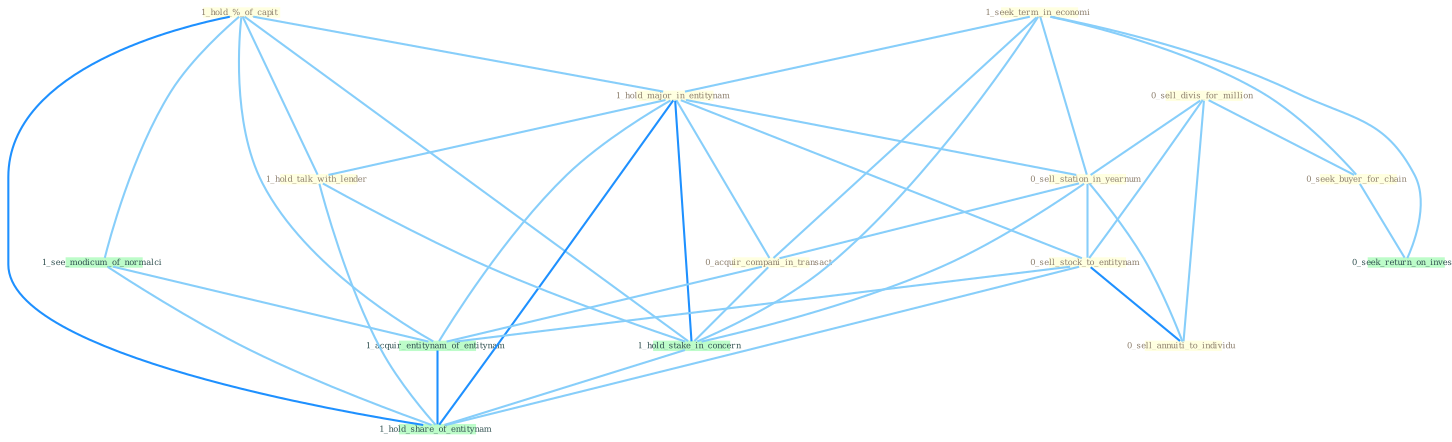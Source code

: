Graph G{ 
    node
    [shape=polygon,style=filled,width=.5,height=.06,color="#BDFCC9",fixedsize=true,fontsize=4,
    fontcolor="#2f4f4f"];
    {node
    [color="#ffffe0", fontcolor="#8b7d6b"] "1_seek_term_in_economi " "1_hold_%_of_capit " "1_hold_major_in_entitynam " "0_sell_divis_for_million " "1_hold_talk_with_lender " "0_sell_station_in_yearnum " "0_seek_buyer_for_chain " "0_acquir_compani_in_transact " "0_sell_stock_to_entitynam " "0_sell_annuiti_to_individu "}
{node [color="#fff0f5", fontcolor="#b22222"]}
edge [color="#B0E2FF"];

	"1_seek_term_in_economi " -- "1_hold_major_in_entitynam " [w="1", color="#87cefa" ];
	"1_seek_term_in_economi " -- "0_sell_station_in_yearnum " [w="1", color="#87cefa" ];
	"1_seek_term_in_economi " -- "0_seek_buyer_for_chain " [w="1", color="#87cefa" ];
	"1_seek_term_in_economi " -- "0_acquir_compani_in_transact " [w="1", color="#87cefa" ];
	"1_seek_term_in_economi " -- "1_hold_stake_in_concern " [w="1", color="#87cefa" ];
	"1_seek_term_in_economi " -- "0_seek_return_on_invest " [w="1", color="#87cefa" ];
	"1_hold_%_of_capit " -- "1_hold_major_in_entitynam " [w="1", color="#87cefa" ];
	"1_hold_%_of_capit " -- "1_hold_talk_with_lender " [w="1", color="#87cefa" ];
	"1_hold_%_of_capit " -- "1_hold_stake_in_concern " [w="1", color="#87cefa" ];
	"1_hold_%_of_capit " -- "1_see_modicum_of_normalci " [w="1", color="#87cefa" ];
	"1_hold_%_of_capit " -- "1_acquir_entitynam_of_entitynam " [w="1", color="#87cefa" ];
	"1_hold_%_of_capit " -- "1_hold_share_of_entitynam " [w="2", color="#1e90ff" , len=0.8];
	"1_hold_major_in_entitynam " -- "1_hold_talk_with_lender " [w="1", color="#87cefa" ];
	"1_hold_major_in_entitynam " -- "0_sell_station_in_yearnum " [w="1", color="#87cefa" ];
	"1_hold_major_in_entitynam " -- "0_acquir_compani_in_transact " [w="1", color="#87cefa" ];
	"1_hold_major_in_entitynam " -- "0_sell_stock_to_entitynam " [w="1", color="#87cefa" ];
	"1_hold_major_in_entitynam " -- "1_hold_stake_in_concern " [w="2", color="#1e90ff" , len=0.8];
	"1_hold_major_in_entitynam " -- "1_acquir_entitynam_of_entitynam " [w="1", color="#87cefa" ];
	"1_hold_major_in_entitynam " -- "1_hold_share_of_entitynam " [w="2", color="#1e90ff" , len=0.8];
	"0_sell_divis_for_million " -- "0_sell_station_in_yearnum " [w="1", color="#87cefa" ];
	"0_sell_divis_for_million " -- "0_seek_buyer_for_chain " [w="1", color="#87cefa" ];
	"0_sell_divis_for_million " -- "0_sell_stock_to_entitynam " [w="1", color="#87cefa" ];
	"0_sell_divis_for_million " -- "0_sell_annuiti_to_individu " [w="1", color="#87cefa" ];
	"1_hold_talk_with_lender " -- "1_hold_stake_in_concern " [w="1", color="#87cefa" ];
	"1_hold_talk_with_lender " -- "1_hold_share_of_entitynam " [w="1", color="#87cefa" ];
	"0_sell_station_in_yearnum " -- "0_acquir_compani_in_transact " [w="1", color="#87cefa" ];
	"0_sell_station_in_yearnum " -- "0_sell_stock_to_entitynam " [w="1", color="#87cefa" ];
	"0_sell_station_in_yearnum " -- "0_sell_annuiti_to_individu " [w="1", color="#87cefa" ];
	"0_sell_station_in_yearnum " -- "1_hold_stake_in_concern " [w="1", color="#87cefa" ];
	"0_seek_buyer_for_chain " -- "0_seek_return_on_invest " [w="1", color="#87cefa" ];
	"0_acquir_compani_in_transact " -- "1_hold_stake_in_concern " [w="1", color="#87cefa" ];
	"0_acquir_compani_in_transact " -- "1_acquir_entitynam_of_entitynam " [w="1", color="#87cefa" ];
	"0_sell_stock_to_entitynam " -- "0_sell_annuiti_to_individu " [w="2", color="#1e90ff" , len=0.8];
	"0_sell_stock_to_entitynam " -- "1_acquir_entitynam_of_entitynam " [w="1", color="#87cefa" ];
	"0_sell_stock_to_entitynam " -- "1_hold_share_of_entitynam " [w="1", color="#87cefa" ];
	"1_hold_stake_in_concern " -- "1_hold_share_of_entitynam " [w="1", color="#87cefa" ];
	"1_see_modicum_of_normalci " -- "1_acquir_entitynam_of_entitynam " [w="1", color="#87cefa" ];
	"1_see_modicum_of_normalci " -- "1_hold_share_of_entitynam " [w="1", color="#87cefa" ];
	"1_acquir_entitynam_of_entitynam " -- "1_hold_share_of_entitynam " [w="2", color="#1e90ff" , len=0.8];
}